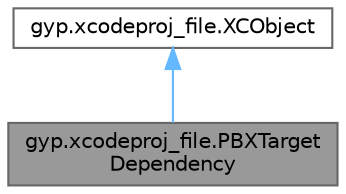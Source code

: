 digraph "gyp.xcodeproj_file.PBXTargetDependency"
{
 // LATEX_PDF_SIZE
  bgcolor="transparent";
  edge [fontname=Helvetica,fontsize=10,labelfontname=Helvetica,labelfontsize=10];
  node [fontname=Helvetica,fontsize=10,shape=box,height=0.2,width=0.4];
  Node1 [id="Node000001",label="gyp.xcodeproj_file.PBXTarget\lDependency",height=0.2,width=0.4,color="gray40", fillcolor="grey60", style="filled", fontcolor="black",tooltip=" "];
  Node2 -> Node1 [id="edge1_Node000001_Node000002",dir="back",color="steelblue1",style="solid",tooltip=" "];
  Node2 [id="Node000002",label="gyp.xcodeproj_file.XCObject",height=0.2,width=0.4,color="gray40", fillcolor="white", style="filled",URL="$classgyp_1_1xcodeproj__file_1_1_x_c_object.html",tooltip=" "];
}
